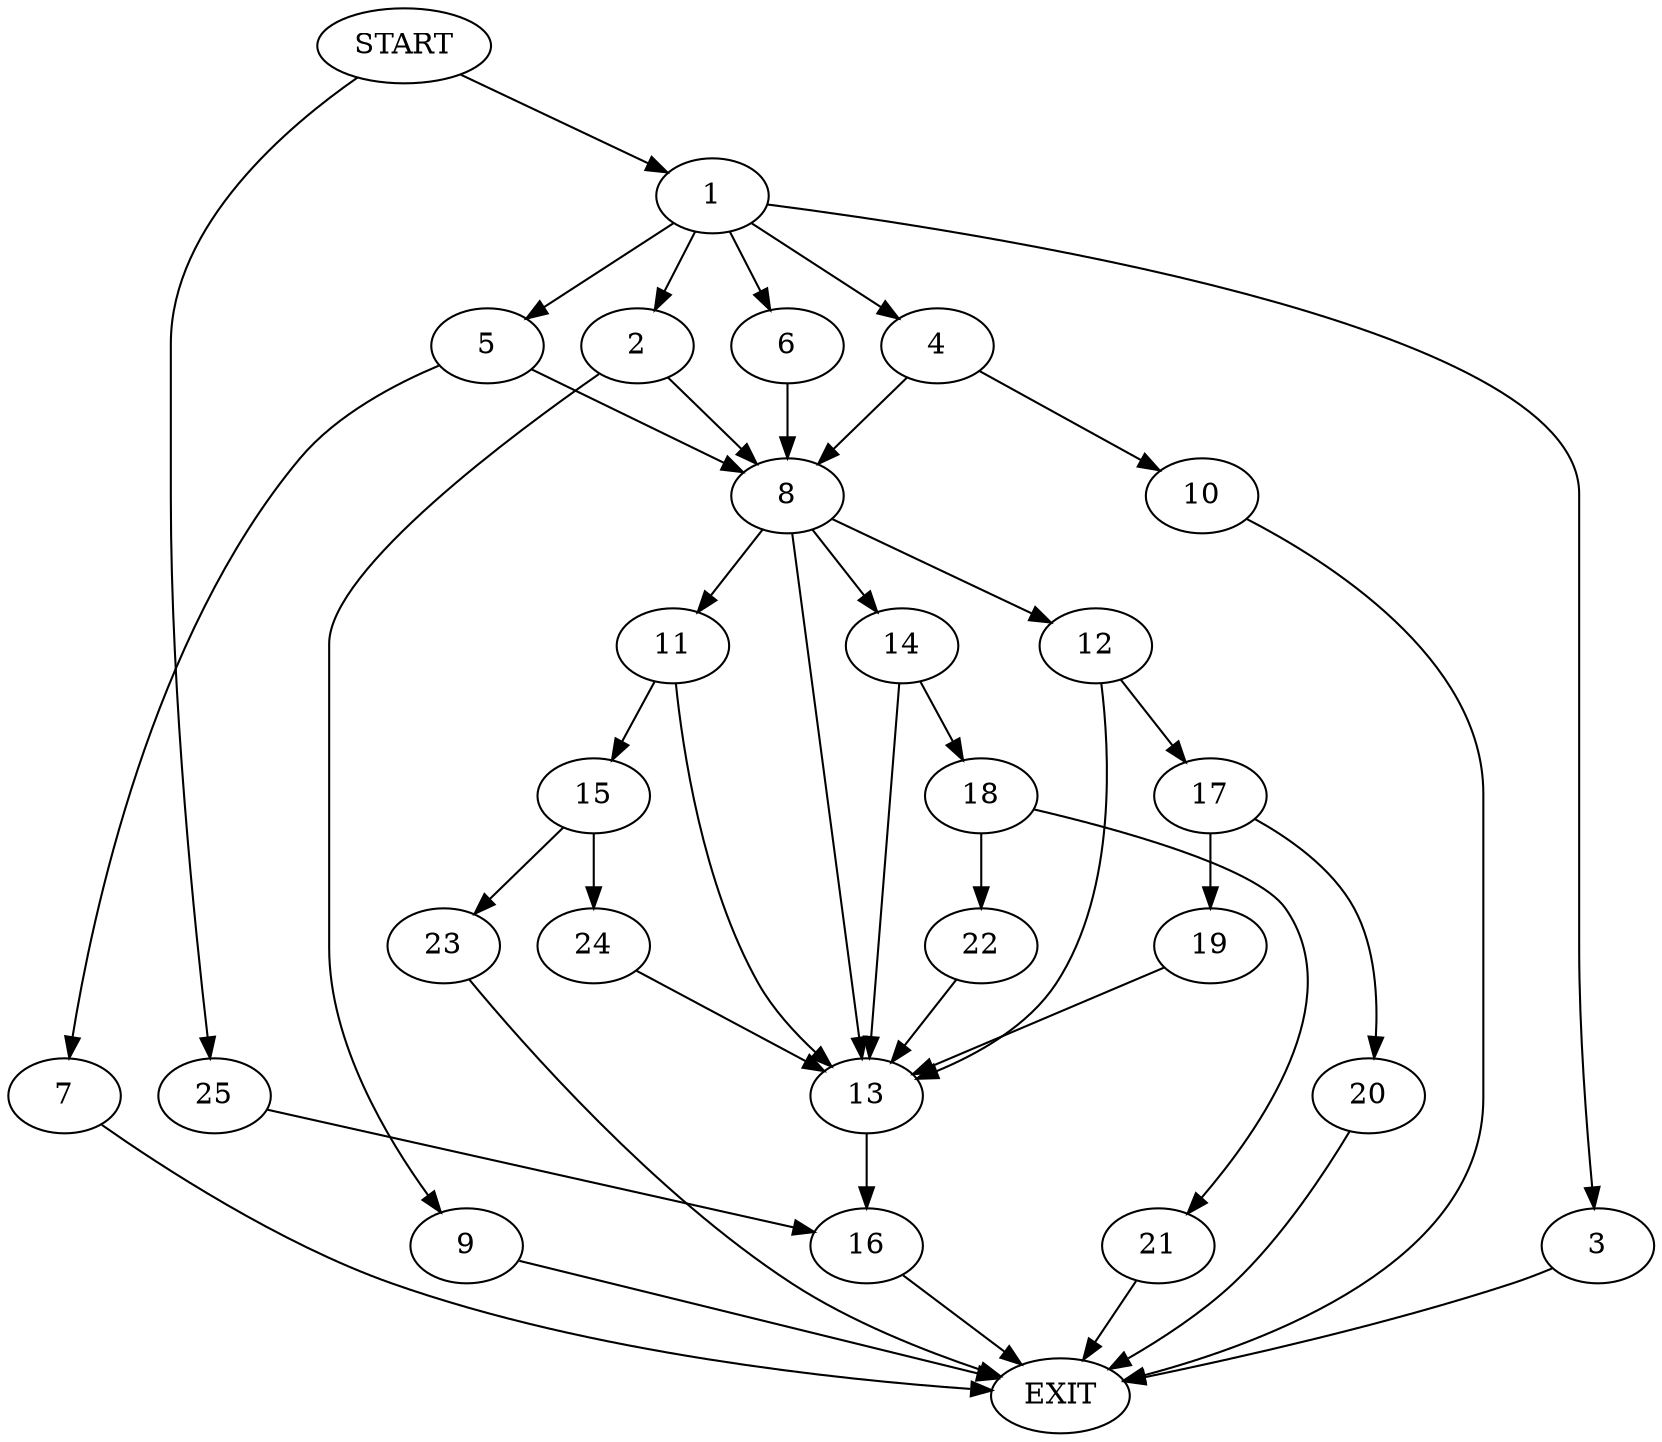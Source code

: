 digraph {
0 [label="START"]
26 [label="EXIT"]
0 -> 1
1 -> 2
1 -> 3
1 -> 4
1 -> 5
1 -> 6
5 -> 7
5 -> 8
2 -> 8
2 -> 9
6 -> 8
3 -> 26
4 -> 10
4 -> 8
8 -> 11
8 -> 12
8 -> 13
8 -> 14
7 -> 26
10 -> 26
9 -> 26
11 -> 15
11 -> 13
13 -> 16
12 -> 13
12 -> 17
14 -> 13
14 -> 18
17 -> 19
17 -> 20
20 -> 26
19 -> 13
18 -> 21
18 -> 22
21 -> 26
22 -> 13
15 -> 23
15 -> 24
23 -> 26
24 -> 13
16 -> 26
0 -> 25
25 -> 16
}
